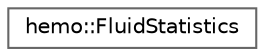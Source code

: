 digraph "Graphical Class Hierarchy"
{
 // LATEX_PDF_SIZE
  bgcolor="transparent";
  edge [fontname=Helvetica,fontsize=10,labelfontname=Helvetica,labelfontsize=10];
  node [fontname=Helvetica,fontsize=10,shape=box,height=0.2,width=0.4];
  rankdir="LR";
  Node0 [id="Node000000",label="hemo::FluidStatistics",height=0.2,width=0.4,color="grey40", fillcolor="white", style="filled",URL="$structhemo_1_1FluidStatistics.html",tooltip=" "];
}
